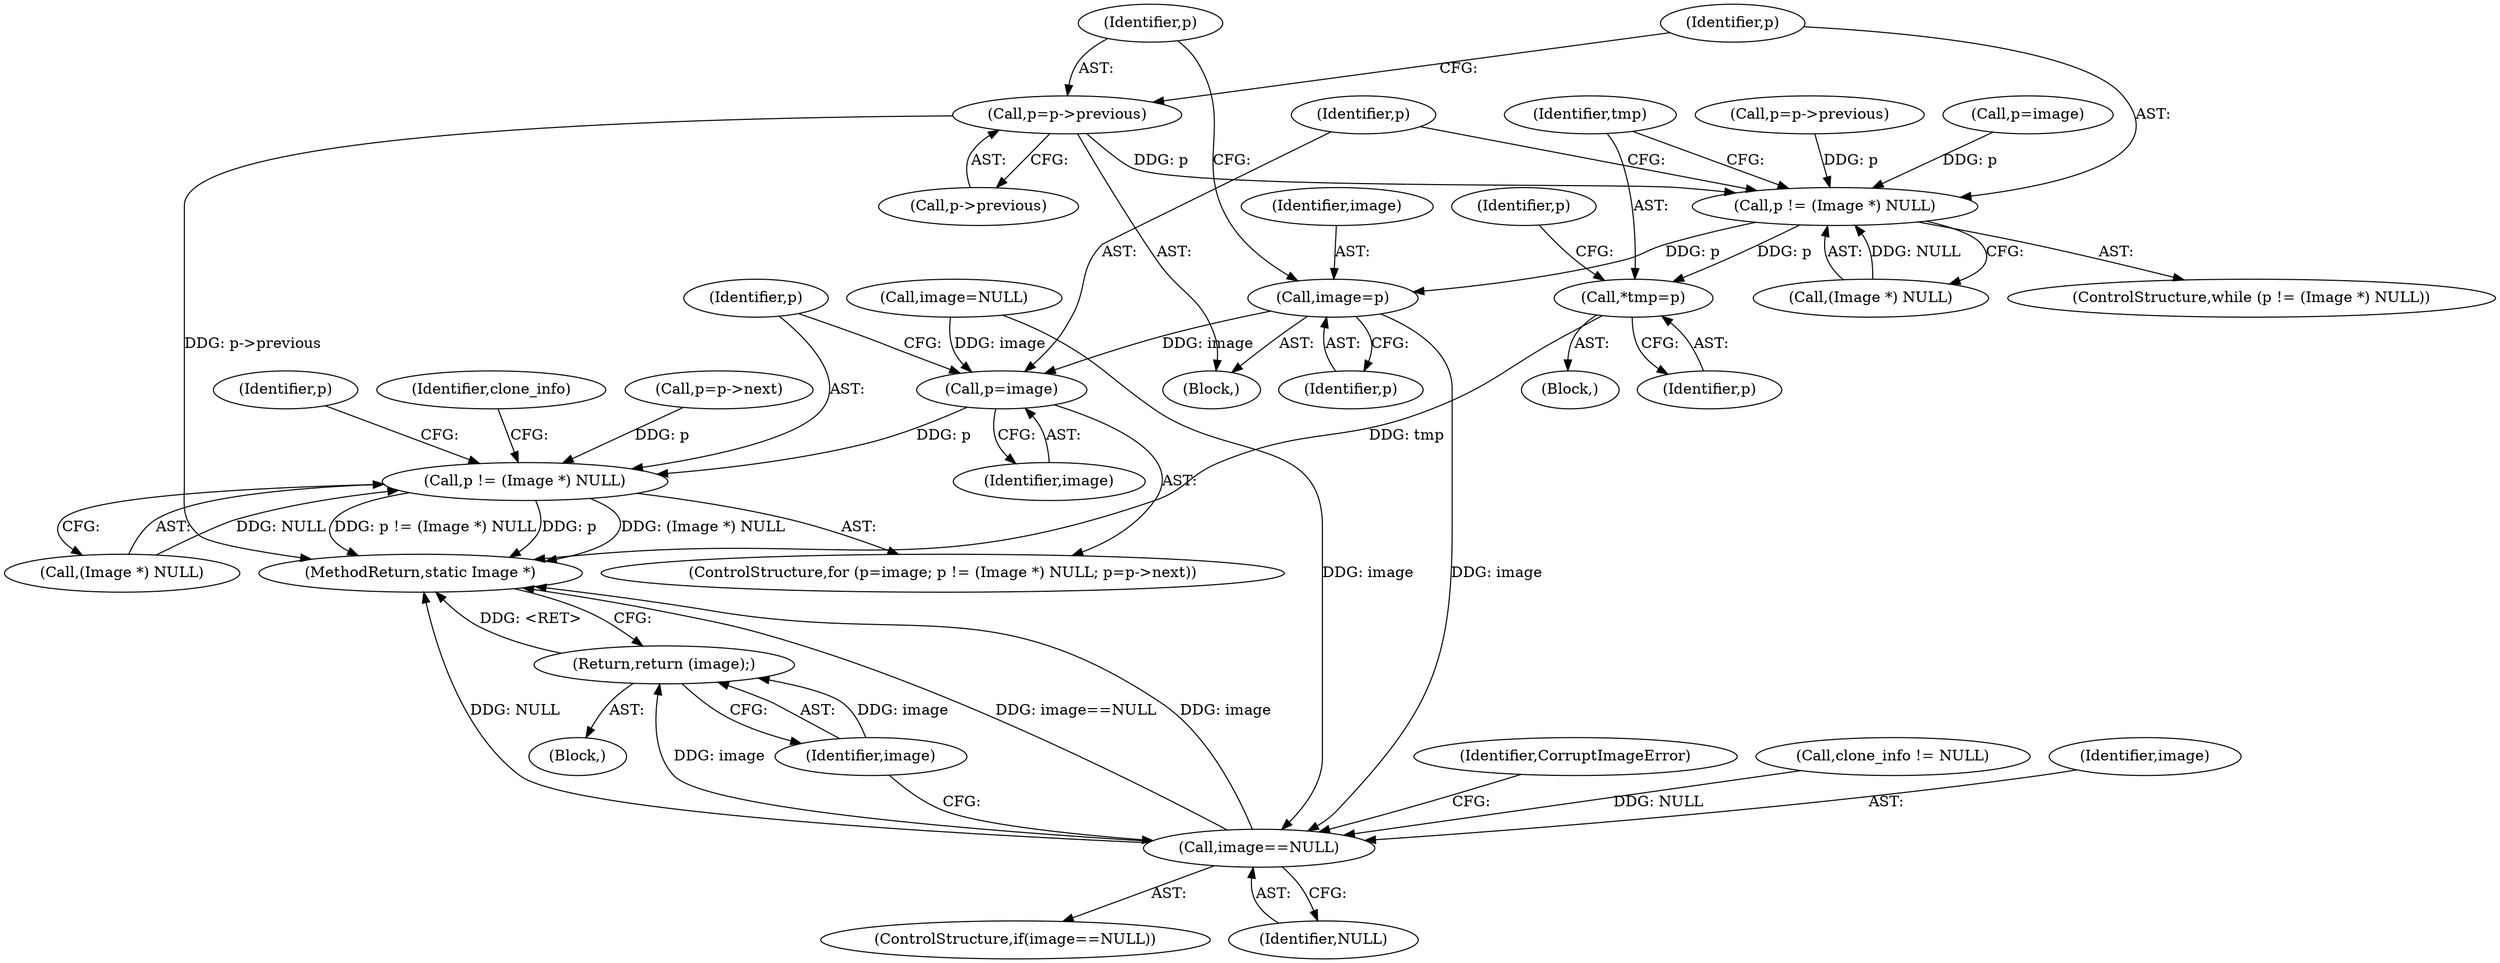 digraph "0_ImageMagick_437a35e57db5ec078f4a3ccbf71f941276e88430@pointer" {
"1001766" [label="(Call,p=p->previous)"];
"1001730" [label="(Call,p != (Image *) NULL)"];
"1001737" [label="(Call,*tmp=p)"];
"1001763" [label="(Call,image=p)"];
"1001772" [label="(Call,p=image)"];
"1001775" [label="(Call,p != (Image *) NULL)"];
"1001830" [label="(Call,image==NULL)"];
"1001836" [label="(Return,return (image);)"];
"1001730" [label="(Call,p != (Image *) NULL)"];
"1001729" [label="(ControlStructure,while (p != (Image *) NULL))"];
"1001780" [label="(Call,p=p->next)"];
"1001834" [label="(Identifier,CorruptImageError)"];
"1001792" [label="(Call,clone_info != NULL)"];
"1001829" [label="(ControlStructure,if(image==NULL))"];
"1001766" [label="(Call,p=p->previous)"];
"1001777" [label="(Call,(Image *) NULL)"];
"1001762" [label="(Block,)"];
"1001832" [label="(Identifier,NULL)"];
"1001753" [label="(Call,p=p->previous)"];
"1001744" [label="(Identifier,p)"];
"1001767" [label="(Identifier,p)"];
"1001775" [label="(Call,p != (Image *) NULL)"];
"1001830" [label="(Call,image==NULL)"];
"1001837" [label="(Identifier,image)"];
"1001831" [label="(Identifier,image)"];
"1001776" [label="(Identifier,p)"];
"1001763" [label="(Call,image=p)"];
"1001787" [label="(Identifier,p)"];
"1001765" [label="(Identifier,p)"];
"1001735" [label="(Block,)"];
"1001838" [label="(MethodReturn,static Image *)"];
"1001793" [label="(Identifier,clone_info)"];
"1001723" [label="(Call,p=image)"];
"1001737" [label="(Call,*tmp=p)"];
"1001774" [label="(Identifier,image)"];
"1001732" [label="(Call,(Image *) NULL)"];
"1001726" [label="(Call,image=NULL)"];
"1001731" [label="(Identifier,p)"];
"1001773" [label="(Identifier,p)"];
"1001768" [label="(Call,p->previous)"];
"1001771" [label="(ControlStructure,for (p=image; p != (Image *) NULL; p=p->next))"];
"1001772" [label="(Call,p=image)"];
"1000158" [label="(Block,)"];
"1001764" [label="(Identifier,image)"];
"1001738" [label="(Identifier,tmp)"];
"1001836" [label="(Return,return (image);)"];
"1001739" [label="(Identifier,p)"];
"1001766" -> "1001762"  [label="AST: "];
"1001766" -> "1001768"  [label="CFG: "];
"1001767" -> "1001766"  [label="AST: "];
"1001768" -> "1001766"  [label="AST: "];
"1001731" -> "1001766"  [label="CFG: "];
"1001766" -> "1001838"  [label="DDG: p->previous"];
"1001766" -> "1001730"  [label="DDG: p"];
"1001730" -> "1001729"  [label="AST: "];
"1001730" -> "1001732"  [label="CFG: "];
"1001731" -> "1001730"  [label="AST: "];
"1001732" -> "1001730"  [label="AST: "];
"1001738" -> "1001730"  [label="CFG: "];
"1001773" -> "1001730"  [label="CFG: "];
"1001723" -> "1001730"  [label="DDG: p"];
"1001753" -> "1001730"  [label="DDG: p"];
"1001732" -> "1001730"  [label="DDG: NULL"];
"1001730" -> "1001737"  [label="DDG: p"];
"1001730" -> "1001763"  [label="DDG: p"];
"1001737" -> "1001735"  [label="AST: "];
"1001737" -> "1001739"  [label="CFG: "];
"1001738" -> "1001737"  [label="AST: "];
"1001739" -> "1001737"  [label="AST: "];
"1001744" -> "1001737"  [label="CFG: "];
"1001737" -> "1001838"  [label="DDG: tmp"];
"1001763" -> "1001762"  [label="AST: "];
"1001763" -> "1001765"  [label="CFG: "];
"1001764" -> "1001763"  [label="AST: "];
"1001765" -> "1001763"  [label="AST: "];
"1001767" -> "1001763"  [label="CFG: "];
"1001763" -> "1001772"  [label="DDG: image"];
"1001763" -> "1001830"  [label="DDG: image"];
"1001772" -> "1001771"  [label="AST: "];
"1001772" -> "1001774"  [label="CFG: "];
"1001773" -> "1001772"  [label="AST: "];
"1001774" -> "1001772"  [label="AST: "];
"1001776" -> "1001772"  [label="CFG: "];
"1001726" -> "1001772"  [label="DDG: image"];
"1001772" -> "1001775"  [label="DDG: p"];
"1001775" -> "1001771"  [label="AST: "];
"1001775" -> "1001777"  [label="CFG: "];
"1001776" -> "1001775"  [label="AST: "];
"1001777" -> "1001775"  [label="AST: "];
"1001787" -> "1001775"  [label="CFG: "];
"1001793" -> "1001775"  [label="CFG: "];
"1001775" -> "1001838"  [label="DDG: (Image *) NULL"];
"1001775" -> "1001838"  [label="DDG: p != (Image *) NULL"];
"1001775" -> "1001838"  [label="DDG: p"];
"1001780" -> "1001775"  [label="DDG: p"];
"1001777" -> "1001775"  [label="DDG: NULL"];
"1001830" -> "1001829"  [label="AST: "];
"1001830" -> "1001832"  [label="CFG: "];
"1001831" -> "1001830"  [label="AST: "];
"1001832" -> "1001830"  [label="AST: "];
"1001834" -> "1001830"  [label="CFG: "];
"1001837" -> "1001830"  [label="CFG: "];
"1001830" -> "1001838"  [label="DDG: image==NULL"];
"1001830" -> "1001838"  [label="DDG: image"];
"1001830" -> "1001838"  [label="DDG: NULL"];
"1001726" -> "1001830"  [label="DDG: image"];
"1001792" -> "1001830"  [label="DDG: NULL"];
"1001830" -> "1001836"  [label="DDG: image"];
"1001836" -> "1000158"  [label="AST: "];
"1001836" -> "1001837"  [label="CFG: "];
"1001837" -> "1001836"  [label="AST: "];
"1001838" -> "1001836"  [label="CFG: "];
"1001836" -> "1001838"  [label="DDG: <RET>"];
"1001837" -> "1001836"  [label="DDG: image"];
}
